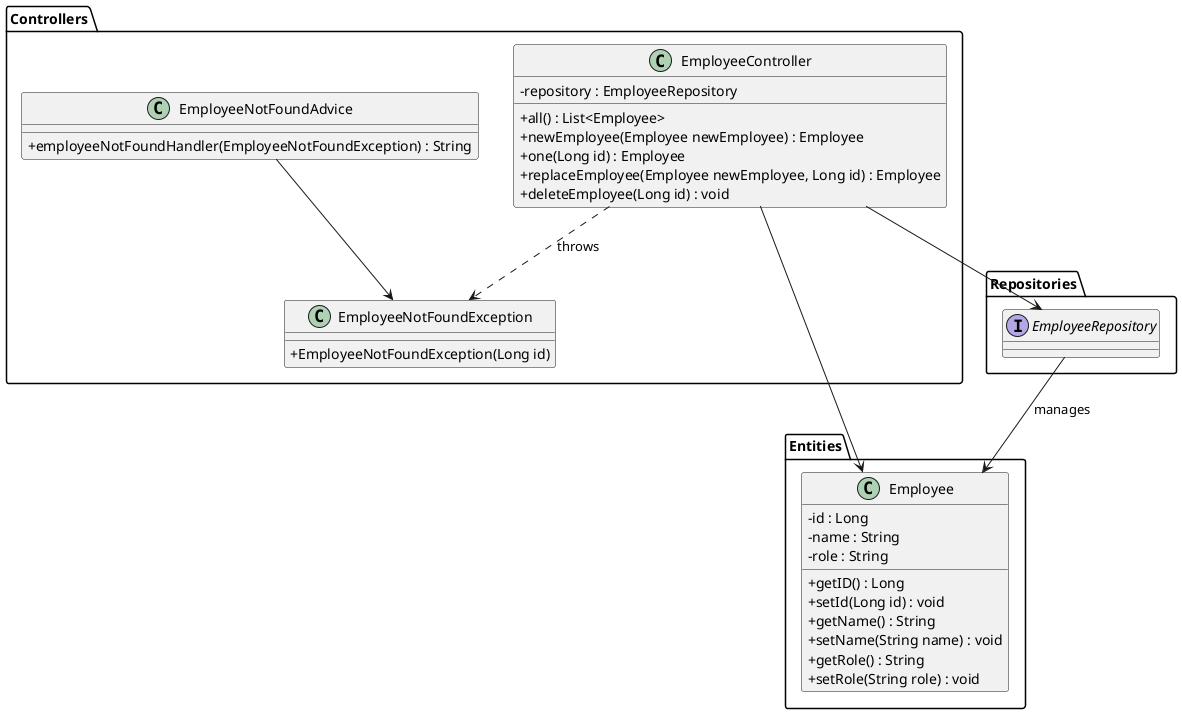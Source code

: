 @startuml

skinparam classAttributeIconSize 0

'packages
package "Controllers"
{
    class EmployeeController{
        -repository : EmployeeRepository
        +all() : List<Employee>
        +newEmployee(Employee newEmployee) : Employee
        +one(Long id) : Employee
        +replaceEmployee(Employee newEmployee, Long id) : Employee
        +deleteEmployee(Long id) : void
    }
    class EmployeeNotFoundAdvice{
        +employeeNotFoundHandler(EmployeeNotFoundException) : String
    }
    class EmployeeNotFoundException{
        +EmployeeNotFoundException(Long id)
    }
}

package "Entities"
{
    class Employee{
        -id : Long
        -name : String
        -role : String
        +getID() : Long
        +setId(Long id) : void
        +getName() : String
        +setName(String name) : void
        +getRole() : String
        +setRole(String role) : void
    }
}

package "Repositories"
{
    interface EmployeeRepository{}
}

'relations
EmployeeController --> Employee
EmployeeController --> EmployeeRepository

EmployeeRepository --> Employee : manages

EmployeeController ..> EmployeeNotFoundException : throws
EmployeeNotFoundAdvice --> EmployeeNotFoundException
@enduml